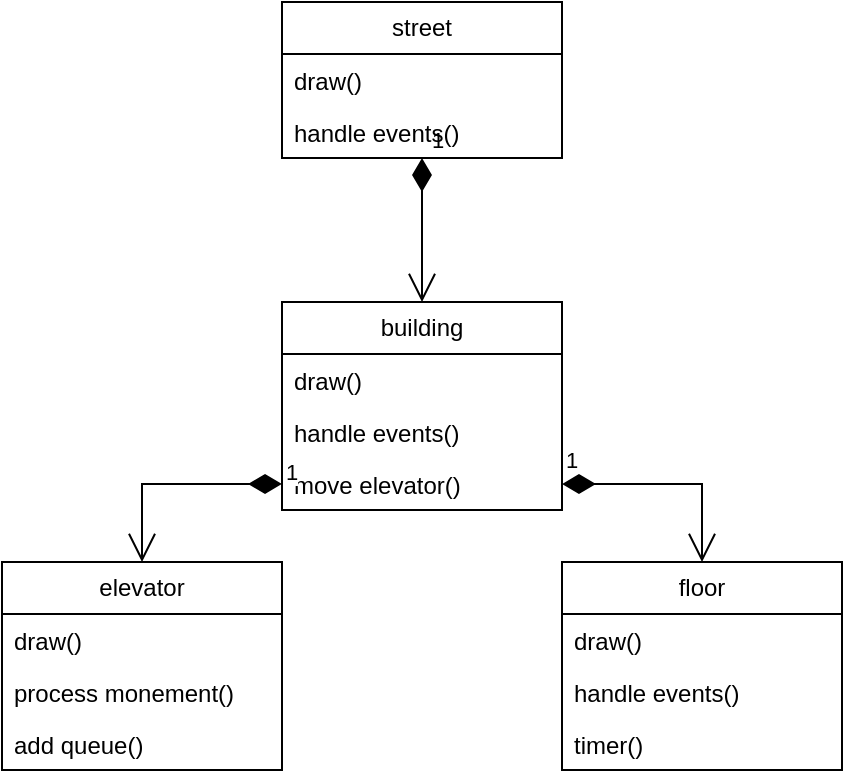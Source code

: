 <mxfile version="24.3.1" type="github">
  <diagram name="Page-1" id="e7e014a7-5840-1c2e-5031-d8a46d1fe8dd">
    <mxGraphModel dx="810" dy="483" grid="1" gridSize="10" guides="1" tooltips="1" connect="1" arrows="1" fold="1" page="1" pageScale="1" pageWidth="1169" pageHeight="826" background="none" math="0" shadow="0">
      <root>
        <mxCell id="0" />
        <mxCell id="1" parent="0" />
        <mxCell id="s_Ly7KsEorIKO-KW9f2r-45" value="building" style="swimlane;fontStyle=0;childLayout=stackLayout;horizontal=1;startSize=26;fillColor=none;horizontalStack=0;resizeParent=1;resizeParentMax=0;resizeLast=0;collapsible=1;marginBottom=0;whiteSpace=wrap;html=1;" vertex="1" parent="1">
          <mxGeometry x="360" y="230" width="140" height="104" as="geometry" />
        </mxCell>
        <mxCell id="s_Ly7KsEorIKO-KW9f2r-46" value="draw()" style="text;strokeColor=none;fillColor=none;align=left;verticalAlign=top;spacingLeft=4;spacingRight=4;overflow=hidden;rotatable=0;points=[[0,0.5],[1,0.5]];portConstraint=eastwest;whiteSpace=wrap;html=1;" vertex="1" parent="s_Ly7KsEorIKO-KW9f2r-45">
          <mxGeometry y="26" width="140" height="26" as="geometry" />
        </mxCell>
        <mxCell id="s_Ly7KsEorIKO-KW9f2r-47" value="handle events()" style="text;strokeColor=none;fillColor=none;align=left;verticalAlign=top;spacingLeft=4;spacingRight=4;overflow=hidden;rotatable=0;points=[[0,0.5],[1,0.5]];portConstraint=eastwest;whiteSpace=wrap;html=1;" vertex="1" parent="s_Ly7KsEorIKO-KW9f2r-45">
          <mxGeometry y="52" width="140" height="26" as="geometry" />
        </mxCell>
        <mxCell id="s_Ly7KsEorIKO-KW9f2r-48" value="move elevator()" style="text;strokeColor=none;fillColor=none;align=left;verticalAlign=top;spacingLeft=4;spacingRight=4;overflow=hidden;rotatable=0;points=[[0,0.5],[1,0.5]];portConstraint=eastwest;whiteSpace=wrap;html=1;" vertex="1" parent="s_Ly7KsEorIKO-KW9f2r-45">
          <mxGeometry y="78" width="140" height="26" as="geometry" />
        </mxCell>
        <mxCell id="s_Ly7KsEorIKO-KW9f2r-50" value="1" style="endArrow=open;html=1;endSize=12;startArrow=diamondThin;startSize=14;startFill=1;edgeStyle=orthogonalEdgeStyle;align=left;verticalAlign=bottom;rounded=0;entryX=0.5;entryY=0;entryDx=0;entryDy=0;" edge="1" parent="1" source="s_Ly7KsEorIKO-KW9f2r-61" target="s_Ly7KsEorIKO-KW9f2r-45">
          <mxGeometry x="-1" y="3" relative="1" as="geometry">
            <mxPoint x="430" y="180" as="sourcePoint" />
            <mxPoint x="520" y="290" as="targetPoint" />
          </mxGeometry>
        </mxCell>
        <mxCell id="s_Ly7KsEorIKO-KW9f2r-51" value="elevator" style="swimlane;fontStyle=0;childLayout=stackLayout;horizontal=1;startSize=26;fillColor=none;horizontalStack=0;resizeParent=1;resizeParentMax=0;resizeLast=0;collapsible=1;marginBottom=0;whiteSpace=wrap;html=1;" vertex="1" parent="1">
          <mxGeometry x="220" y="360" width="140" height="104" as="geometry" />
        </mxCell>
        <mxCell id="s_Ly7KsEorIKO-KW9f2r-54" value="draw()" style="text;strokeColor=none;fillColor=none;align=left;verticalAlign=top;spacingLeft=4;spacingRight=4;overflow=hidden;rotatable=0;points=[[0,0.5],[1,0.5]];portConstraint=eastwest;whiteSpace=wrap;html=1;" vertex="1" parent="s_Ly7KsEorIKO-KW9f2r-51">
          <mxGeometry y="26" width="140" height="26" as="geometry" />
        </mxCell>
        <mxCell id="s_Ly7KsEorIKO-KW9f2r-52" value="process monement()" style="text;strokeColor=none;fillColor=none;align=left;verticalAlign=top;spacingLeft=4;spacingRight=4;overflow=hidden;rotatable=0;points=[[0,0.5],[1,0.5]];portConstraint=eastwest;whiteSpace=wrap;html=1;" vertex="1" parent="s_Ly7KsEorIKO-KW9f2r-51">
          <mxGeometry y="52" width="140" height="26" as="geometry" />
        </mxCell>
        <mxCell id="s_Ly7KsEorIKO-KW9f2r-53" value="add queue()" style="text;strokeColor=none;fillColor=none;align=left;verticalAlign=top;spacingLeft=4;spacingRight=4;overflow=hidden;rotatable=0;points=[[0,0.5],[1,0.5]];portConstraint=eastwest;whiteSpace=wrap;html=1;" vertex="1" parent="s_Ly7KsEorIKO-KW9f2r-51">
          <mxGeometry y="78" width="140" height="26" as="geometry" />
        </mxCell>
        <mxCell id="s_Ly7KsEorIKO-KW9f2r-55" value="1" style="endArrow=open;html=1;endSize=12;startArrow=diamondThin;startSize=14;startFill=1;edgeStyle=orthogonalEdgeStyle;align=left;verticalAlign=bottom;rounded=0;exitX=0;exitY=0.5;exitDx=0;exitDy=0;" edge="1" parent="1" source="s_Ly7KsEorIKO-KW9f2r-48" target="s_Ly7KsEorIKO-KW9f2r-51">
          <mxGeometry x="-1" y="3" relative="1" as="geometry">
            <mxPoint x="360" y="350" as="sourcePoint" />
            <mxPoint x="520" y="350" as="targetPoint" />
          </mxGeometry>
        </mxCell>
        <mxCell id="s_Ly7KsEorIKO-KW9f2r-56" value="floor" style="swimlane;fontStyle=0;childLayout=stackLayout;horizontal=1;startSize=26;fillColor=none;horizontalStack=0;resizeParent=1;resizeParentMax=0;resizeLast=0;collapsible=1;marginBottom=0;whiteSpace=wrap;html=1;" vertex="1" parent="1">
          <mxGeometry x="500" y="360" width="140" height="104" as="geometry" />
        </mxCell>
        <mxCell id="s_Ly7KsEorIKO-KW9f2r-57" value="draw()" style="text;strokeColor=none;fillColor=none;align=left;verticalAlign=top;spacingLeft=4;spacingRight=4;overflow=hidden;rotatable=0;points=[[0,0.5],[1,0.5]];portConstraint=eastwest;whiteSpace=wrap;html=1;" vertex="1" parent="s_Ly7KsEorIKO-KW9f2r-56">
          <mxGeometry y="26" width="140" height="26" as="geometry" />
        </mxCell>
        <mxCell id="s_Ly7KsEorIKO-KW9f2r-58" value="handle events()" style="text;strokeColor=none;fillColor=none;align=left;verticalAlign=top;spacingLeft=4;spacingRight=4;overflow=hidden;rotatable=0;points=[[0,0.5],[1,0.5]];portConstraint=eastwest;whiteSpace=wrap;html=1;" vertex="1" parent="s_Ly7KsEorIKO-KW9f2r-56">
          <mxGeometry y="52" width="140" height="26" as="geometry" />
        </mxCell>
        <mxCell id="s_Ly7KsEorIKO-KW9f2r-59" value="timer()" style="text;strokeColor=none;fillColor=none;align=left;verticalAlign=top;spacingLeft=4;spacingRight=4;overflow=hidden;rotatable=0;points=[[0,0.5],[1,0.5]];portConstraint=eastwest;whiteSpace=wrap;html=1;" vertex="1" parent="s_Ly7KsEorIKO-KW9f2r-56">
          <mxGeometry y="78" width="140" height="26" as="geometry" />
        </mxCell>
        <mxCell id="s_Ly7KsEorIKO-KW9f2r-60" value="1" style="endArrow=open;html=1;endSize=12;startArrow=diamondThin;startSize=14;startFill=1;edgeStyle=orthogonalEdgeStyle;align=left;verticalAlign=bottom;rounded=0;exitX=1;exitY=0.5;exitDx=0;exitDy=0;entryX=0.5;entryY=0;entryDx=0;entryDy=0;" edge="1" parent="1" source="s_Ly7KsEorIKO-KW9f2r-48" target="s_Ly7KsEorIKO-KW9f2r-56">
          <mxGeometry x="-1" y="3" relative="1" as="geometry">
            <mxPoint x="360" y="350" as="sourcePoint" />
            <mxPoint x="520" y="350" as="targetPoint" />
          </mxGeometry>
        </mxCell>
        <mxCell id="s_Ly7KsEorIKO-KW9f2r-61" value="street" style="swimlane;fontStyle=0;childLayout=stackLayout;horizontal=1;startSize=26;fillColor=none;horizontalStack=0;resizeParent=1;resizeParentMax=0;resizeLast=0;collapsible=1;marginBottom=0;whiteSpace=wrap;html=1;" vertex="1" parent="1">
          <mxGeometry x="360" y="80" width="140" height="78" as="geometry" />
        </mxCell>
        <mxCell id="s_Ly7KsEorIKO-KW9f2r-62" value="draw()" style="text;strokeColor=none;fillColor=none;align=left;verticalAlign=top;spacingLeft=4;spacingRight=4;overflow=hidden;rotatable=0;points=[[0,0.5],[1,0.5]];portConstraint=eastwest;whiteSpace=wrap;html=1;" vertex="1" parent="s_Ly7KsEorIKO-KW9f2r-61">
          <mxGeometry y="26" width="140" height="26" as="geometry" />
        </mxCell>
        <mxCell id="s_Ly7KsEorIKO-KW9f2r-63" value="handle events()" style="text;strokeColor=none;fillColor=none;align=left;verticalAlign=top;spacingLeft=4;spacingRight=4;overflow=hidden;rotatable=0;points=[[0,0.5],[1,0.5]];portConstraint=eastwest;whiteSpace=wrap;html=1;" vertex="1" parent="s_Ly7KsEorIKO-KW9f2r-61">
          <mxGeometry y="52" width="140" height="26" as="geometry" />
        </mxCell>
      </root>
    </mxGraphModel>
  </diagram>
</mxfile>
